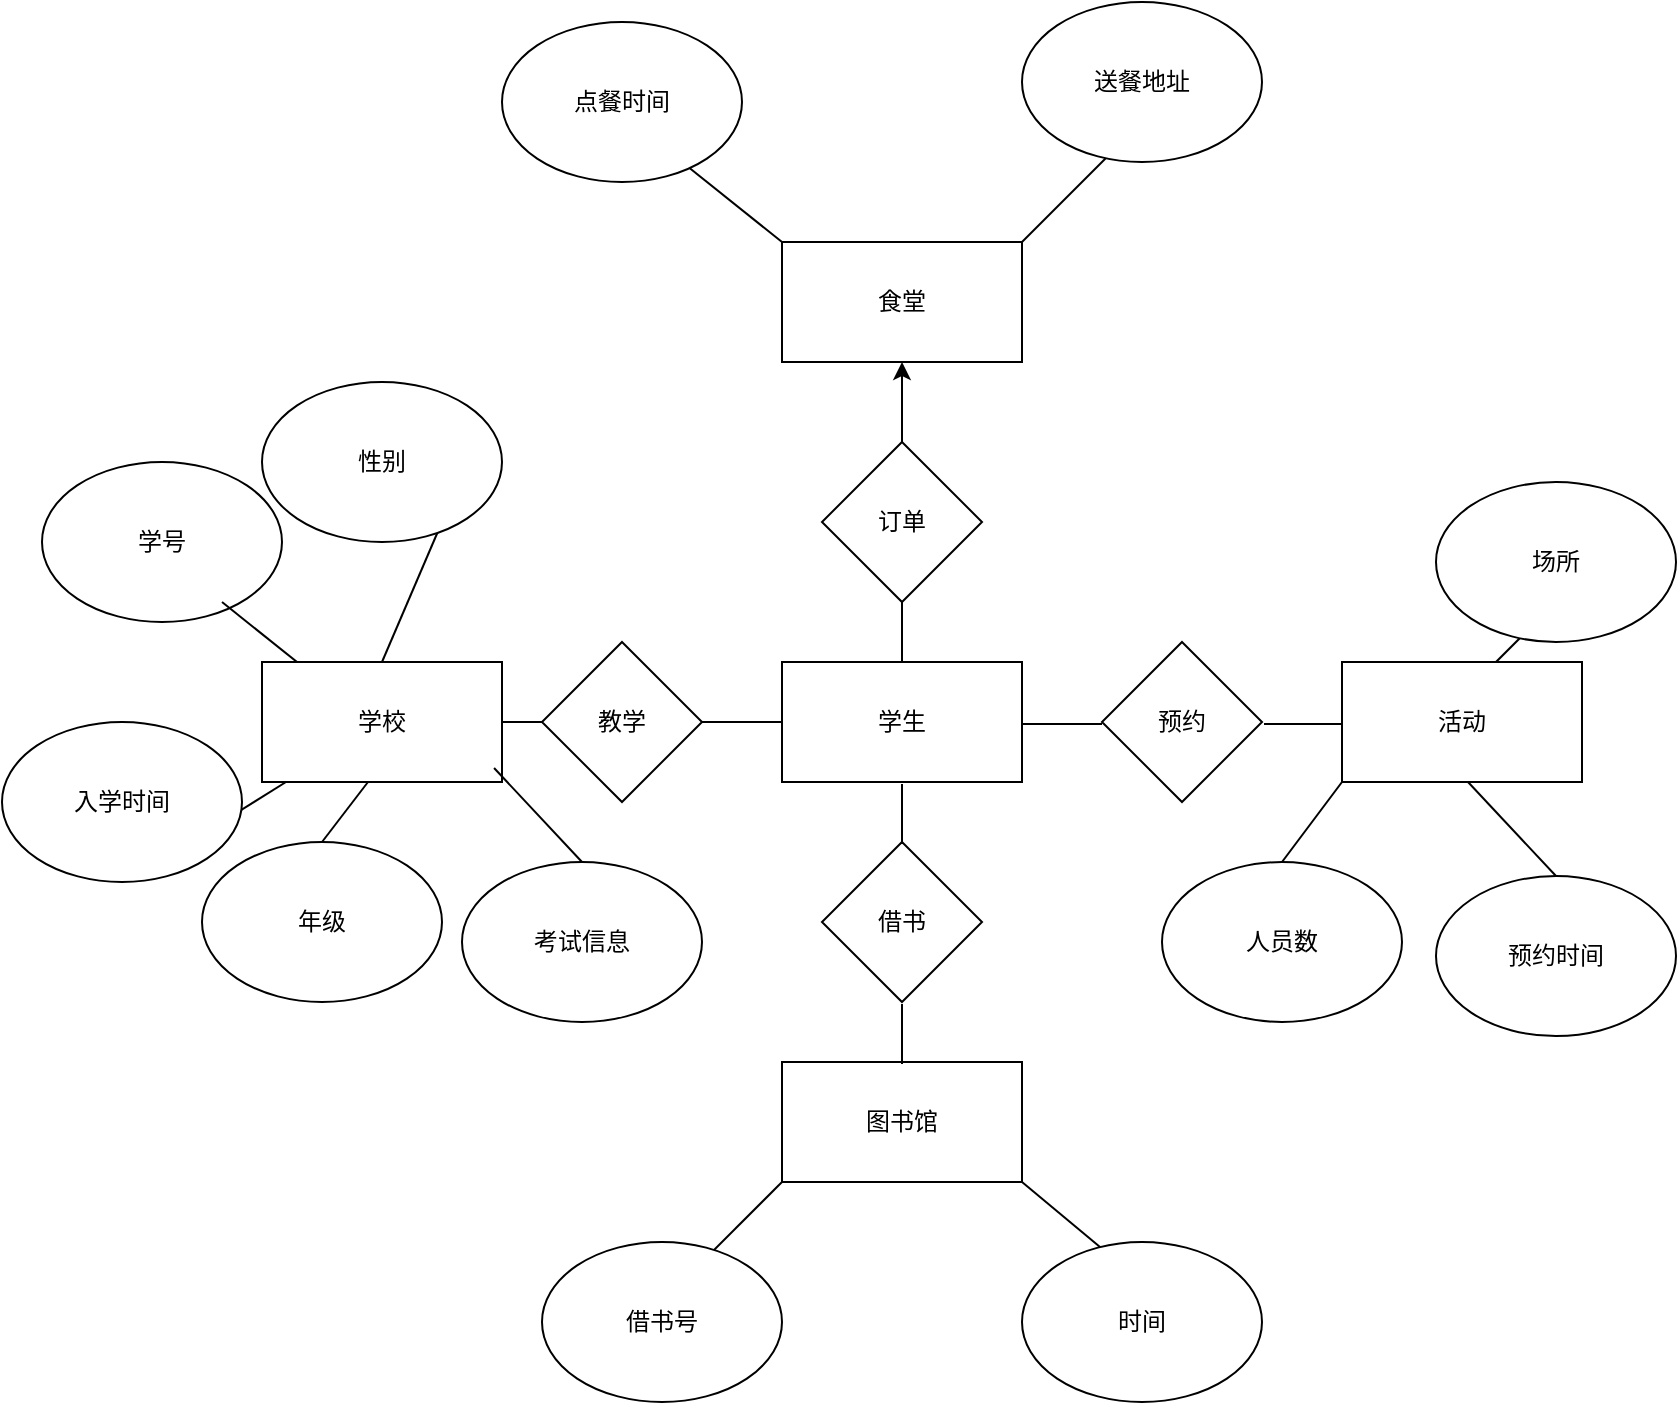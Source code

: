 <mxfile version="21.2.1" type="github">
  <diagram name="第 1 页" id="mZVCznx9Z_1E99cwbe9i">
    <mxGraphModel dx="2387" dy="920" grid="1" gridSize="10" guides="1" tooltips="1" connect="1" arrows="1" fold="1" page="1" pageScale="1" pageWidth="827" pageHeight="1169" math="0" shadow="0">
      <root>
        <mxCell id="0" />
        <mxCell id="1" parent="0" />
        <mxCell id="QKNBHRqbRmeoYUQTIRi8-43" value="" style="endArrow=none;html=1;rounded=0;exitX=1;exitY=0.5;exitDx=0;exitDy=0;entryX=0;entryY=0.5;entryDx=0;entryDy=0;" edge="1" parent="1">
          <mxGeometry width="50" height="50" relative="1" as="geometry">
            <mxPoint x="231" y="420" as="sourcePoint" />
            <mxPoint x="271" y="420" as="targetPoint" />
          </mxGeometry>
        </mxCell>
        <mxCell id="QKNBHRqbRmeoYUQTIRi8-3" value="" style="edgeStyle=orthogonalEdgeStyle;rounded=0;orthogonalLoop=1;jettySize=auto;html=1;" edge="1" parent="1" source="QKNBHRqbRmeoYUQTIRi8-1" target="QKNBHRqbRmeoYUQTIRi8-2">
          <mxGeometry relative="1" as="geometry" />
        </mxCell>
        <mxCell id="QKNBHRqbRmeoYUQTIRi8-1" value="订单" style="rhombus;whiteSpace=wrap;html=1;" vertex="1" parent="1">
          <mxGeometry x="400" y="280" width="80" height="80" as="geometry" />
        </mxCell>
        <mxCell id="QKNBHRqbRmeoYUQTIRi8-2" value="食堂" style="whiteSpace=wrap;html=1;" vertex="1" parent="1">
          <mxGeometry x="380" y="180" width="120" height="60" as="geometry" />
        </mxCell>
        <mxCell id="QKNBHRqbRmeoYUQTIRi8-4" value="学生" style="whiteSpace=wrap;html=1;" vertex="1" parent="1">
          <mxGeometry x="380" y="390" width="120" height="60" as="geometry" />
        </mxCell>
        <mxCell id="QKNBHRqbRmeoYUQTIRi8-6" value="借书" style="rhombus;whiteSpace=wrap;html=1;" vertex="1" parent="1">
          <mxGeometry x="400" y="480" width="80" height="80" as="geometry" />
        </mxCell>
        <mxCell id="QKNBHRqbRmeoYUQTIRi8-9" value="教学" style="rhombus;whiteSpace=wrap;html=1;" vertex="1" parent="1">
          <mxGeometry x="260" y="380" width="80" height="80" as="geometry" />
        </mxCell>
        <mxCell id="QKNBHRqbRmeoYUQTIRi8-12" value="预约" style="rhombus;whiteSpace=wrap;html=1;" vertex="1" parent="1">
          <mxGeometry x="540" y="380" width="80" height="80" as="geometry" />
        </mxCell>
        <mxCell id="QKNBHRqbRmeoYUQTIRi8-19" value="图书馆" style="whiteSpace=wrap;html=1;" vertex="1" parent="1">
          <mxGeometry x="380" y="590" width="120" height="60" as="geometry" />
        </mxCell>
        <mxCell id="QKNBHRqbRmeoYUQTIRi8-23" value="" style="endArrow=none;html=1;rounded=0;exitX=0.5;exitY=0;exitDx=0;exitDy=0;" edge="1" parent="1" source="QKNBHRqbRmeoYUQTIRi8-4">
          <mxGeometry width="50" height="50" relative="1" as="geometry">
            <mxPoint x="390" y="410" as="sourcePoint" />
            <mxPoint x="440" y="360" as="targetPoint" />
          </mxGeometry>
        </mxCell>
        <mxCell id="QKNBHRqbRmeoYUQTIRi8-24" value="" style="endArrow=none;html=1;rounded=0;" edge="1" parent="1">
          <mxGeometry width="50" height="50" relative="1" as="geometry">
            <mxPoint x="440" y="481" as="sourcePoint" />
            <mxPoint x="440" y="451" as="targetPoint" />
          </mxGeometry>
        </mxCell>
        <mxCell id="QKNBHRqbRmeoYUQTIRi8-25" value="" style="endArrow=none;html=1;rounded=0;" edge="1" parent="1">
          <mxGeometry width="50" height="50" relative="1" as="geometry">
            <mxPoint x="440" y="591" as="sourcePoint" />
            <mxPoint x="440" y="561" as="targetPoint" />
          </mxGeometry>
        </mxCell>
        <mxCell id="QKNBHRqbRmeoYUQTIRi8-26" value="" style="endArrow=none;html=1;rounded=0;" edge="1" parent="1">
          <mxGeometry width="50" height="50" relative="1" as="geometry">
            <mxPoint x="330" y="700" as="sourcePoint" />
            <mxPoint x="380" y="650" as="targetPoint" />
          </mxGeometry>
        </mxCell>
        <mxCell id="QKNBHRqbRmeoYUQTIRi8-27" value="借书号" style="ellipse;whiteSpace=wrap;html=1;" vertex="1" parent="1">
          <mxGeometry x="260" y="680" width="120" height="80" as="geometry" />
        </mxCell>
        <mxCell id="QKNBHRqbRmeoYUQTIRi8-28" value="" style="endArrow=none;html=1;rounded=0;" edge="1" parent="1">
          <mxGeometry width="50" height="50" relative="1" as="geometry">
            <mxPoint x="560" y="700" as="sourcePoint" />
            <mxPoint x="500" y="650" as="targetPoint" />
          </mxGeometry>
        </mxCell>
        <mxCell id="QKNBHRqbRmeoYUQTIRi8-29" value="时间" style="ellipse;whiteSpace=wrap;html=1;" vertex="1" parent="1">
          <mxGeometry x="500" y="680" width="120" height="80" as="geometry" />
        </mxCell>
        <mxCell id="QKNBHRqbRmeoYUQTIRi8-30" value="" style="endArrow=none;html=1;rounded=0;exitX=1;exitY=0.5;exitDx=0;exitDy=0;entryX=0;entryY=0.5;entryDx=0;entryDy=0;" edge="1" parent="1" source="QKNBHRqbRmeoYUQTIRi8-9" target="QKNBHRqbRmeoYUQTIRi8-4">
          <mxGeometry width="50" height="50" relative="1" as="geometry">
            <mxPoint x="330" y="460" as="sourcePoint" />
            <mxPoint x="380" y="410" as="targetPoint" />
          </mxGeometry>
        </mxCell>
        <mxCell id="QKNBHRqbRmeoYUQTIRi8-31" value="" style="endArrow=none;html=1;rounded=0;exitX=1;exitY=0.5;exitDx=0;exitDy=0;entryX=0;entryY=0.5;entryDx=0;entryDy=0;" edge="1" parent="1">
          <mxGeometry width="50" height="50" relative="1" as="geometry">
            <mxPoint x="500" y="421" as="sourcePoint" />
            <mxPoint x="540" y="421" as="targetPoint" />
          </mxGeometry>
        </mxCell>
        <mxCell id="QKNBHRqbRmeoYUQTIRi8-32" value="" style="endArrow=none;html=1;rounded=0;" edge="1" parent="1">
          <mxGeometry width="50" height="50" relative="1" as="geometry">
            <mxPoint x="500" y="180" as="sourcePoint" />
            <mxPoint x="550" y="130" as="targetPoint" />
          </mxGeometry>
        </mxCell>
        <mxCell id="QKNBHRqbRmeoYUQTIRi8-33" value="" style="endArrow=none;html=1;rounded=0;" edge="1" parent="1">
          <mxGeometry width="50" height="50" relative="1" as="geometry">
            <mxPoint x="330" y="140" as="sourcePoint" />
            <mxPoint x="380" y="180" as="targetPoint" />
          </mxGeometry>
        </mxCell>
        <mxCell id="QKNBHRqbRmeoYUQTIRi8-34" value="点餐时间" style="ellipse;whiteSpace=wrap;html=1;" vertex="1" parent="1">
          <mxGeometry x="240" y="70" width="120" height="80" as="geometry" />
        </mxCell>
        <mxCell id="QKNBHRqbRmeoYUQTIRi8-35" value="送餐地址" style="ellipse;whiteSpace=wrap;html=1;" vertex="1" parent="1">
          <mxGeometry x="500" y="60" width="120" height="80" as="geometry" />
        </mxCell>
        <mxCell id="QKNBHRqbRmeoYUQTIRi8-36" value="" style="endArrow=none;html=1;rounded=0;" edge="1" parent="1">
          <mxGeometry width="50" height="50" relative="1" as="geometry">
            <mxPoint x="707" y="420" as="sourcePoint" />
            <mxPoint x="757" y="370" as="targetPoint" />
          </mxGeometry>
        </mxCell>
        <mxCell id="QKNBHRqbRmeoYUQTIRi8-37" value="场所" style="ellipse;whiteSpace=wrap;html=1;" vertex="1" parent="1">
          <mxGeometry x="707" y="300" width="120" height="80" as="geometry" />
        </mxCell>
        <mxCell id="QKNBHRqbRmeoYUQTIRi8-38" value="" style="endArrow=none;html=1;rounded=0;exitX=1;exitY=0.5;exitDx=0;exitDy=0;entryX=0;entryY=0.5;entryDx=0;entryDy=0;" edge="1" parent="1">
          <mxGeometry width="50" height="50" relative="1" as="geometry">
            <mxPoint x="621" y="421" as="sourcePoint" />
            <mxPoint x="661" y="421" as="targetPoint" />
          </mxGeometry>
        </mxCell>
        <mxCell id="QKNBHRqbRmeoYUQTIRi8-39" value="活动" style="whiteSpace=wrap;html=1;" vertex="1" parent="1">
          <mxGeometry x="660" y="390" width="120" height="60" as="geometry" />
        </mxCell>
        <mxCell id="QKNBHRqbRmeoYUQTIRi8-40" value="学号" style="ellipse;whiteSpace=wrap;html=1;" vertex="1" parent="1">
          <mxGeometry x="10" y="290" width="120" height="80" as="geometry" />
        </mxCell>
        <mxCell id="QKNBHRqbRmeoYUQTIRi8-41" value="" style="endArrow=none;html=1;rounded=0;" edge="1" parent="1">
          <mxGeometry width="50" height="50" relative="1" as="geometry">
            <mxPoint x="100" y="360" as="sourcePoint" />
            <mxPoint x="150" y="400" as="targetPoint" />
          </mxGeometry>
        </mxCell>
        <mxCell id="QKNBHRqbRmeoYUQTIRi8-42" value="学校" style="whiteSpace=wrap;html=1;" vertex="1" parent="1">
          <mxGeometry x="120" y="390" width="120" height="60" as="geometry" />
        </mxCell>
        <mxCell id="QKNBHRqbRmeoYUQTIRi8-44" value="" style="endArrow=none;html=1;rounded=0;" edge="1" parent="1" target="QKNBHRqbRmeoYUQTIRi8-42">
          <mxGeometry width="50" height="50" relative="1" as="geometry">
            <mxPoint x="100" y="470" as="sourcePoint" />
            <mxPoint x="150" y="510" as="targetPoint" />
          </mxGeometry>
        </mxCell>
        <mxCell id="QKNBHRqbRmeoYUQTIRi8-45" value="入学时间" style="ellipse;whiteSpace=wrap;html=1;" vertex="1" parent="1">
          <mxGeometry x="-10" y="420" width="120" height="80" as="geometry" />
        </mxCell>
        <mxCell id="QKNBHRqbRmeoYUQTIRi8-46" value="" style="endArrow=none;html=1;rounded=0;entryX=0.5;entryY=0;entryDx=0;entryDy=0;" edge="1" parent="1" target="QKNBHRqbRmeoYUQTIRi8-42">
          <mxGeometry width="50" height="50" relative="1" as="geometry">
            <mxPoint x="210" y="320" as="sourcePoint" />
            <mxPoint x="260" y="360" as="targetPoint" />
          </mxGeometry>
        </mxCell>
        <mxCell id="QKNBHRqbRmeoYUQTIRi8-47" value="性别" style="ellipse;whiteSpace=wrap;html=1;" vertex="1" parent="1">
          <mxGeometry x="120" y="250" width="120" height="80" as="geometry" />
        </mxCell>
        <mxCell id="QKNBHRqbRmeoYUQTIRi8-48" value="年级" style="ellipse;whiteSpace=wrap;html=1;" vertex="1" parent="1">
          <mxGeometry x="90" y="480" width="120" height="80" as="geometry" />
        </mxCell>
        <mxCell id="QKNBHRqbRmeoYUQTIRi8-49" value="" style="endArrow=none;html=1;rounded=0;exitX=0.5;exitY=0;exitDx=0;exitDy=0;" edge="1" parent="1" source="QKNBHRqbRmeoYUQTIRi8-48">
          <mxGeometry width="50" height="50" relative="1" as="geometry">
            <mxPoint x="141" y="470" as="sourcePoint" />
            <mxPoint x="173" y="450" as="targetPoint" />
          </mxGeometry>
        </mxCell>
        <mxCell id="QKNBHRqbRmeoYUQTIRi8-50" value="考试信息" style="ellipse;whiteSpace=wrap;html=1;" vertex="1" parent="1">
          <mxGeometry x="220" y="490" width="120" height="80" as="geometry" />
        </mxCell>
        <mxCell id="QKNBHRqbRmeoYUQTIRi8-51" value="" style="endArrow=none;html=1;rounded=0;exitX=0.5;exitY=0;exitDx=0;exitDy=0;entryX=0.967;entryY=0.883;entryDx=0;entryDy=0;entryPerimeter=0;" edge="1" source="QKNBHRqbRmeoYUQTIRi8-50" parent="1" target="QKNBHRqbRmeoYUQTIRi8-42">
          <mxGeometry width="50" height="50" relative="1" as="geometry">
            <mxPoint x="271" y="480" as="sourcePoint" />
            <mxPoint x="260" y="450" as="targetPoint" />
          </mxGeometry>
        </mxCell>
        <mxCell id="QKNBHRqbRmeoYUQTIRi8-52" value="" style="endArrow=none;html=1;rounded=0;exitX=0.5;exitY=0;exitDx=0;exitDy=0;entryX=0.967;entryY=0.883;entryDx=0;entryDy=0;entryPerimeter=0;" edge="1" source="QKNBHRqbRmeoYUQTIRi8-53" parent="1">
          <mxGeometry width="50" height="50" relative="1" as="geometry">
            <mxPoint x="758" y="487.02" as="sourcePoint" />
            <mxPoint x="723" y="450.02" as="targetPoint" />
          </mxGeometry>
        </mxCell>
        <mxCell id="QKNBHRqbRmeoYUQTIRi8-53" value="预约时间" style="ellipse;whiteSpace=wrap;html=1;" vertex="1" parent="1">
          <mxGeometry x="707" y="497.02" width="120" height="80" as="geometry" />
        </mxCell>
        <mxCell id="QKNBHRqbRmeoYUQTIRi8-54" value="&lt;div&gt;人员数&lt;br&gt;&lt;/div&gt;" style="ellipse;whiteSpace=wrap;html=1;" vertex="1" parent="1">
          <mxGeometry x="570" y="490" width="120" height="80" as="geometry" />
        </mxCell>
        <mxCell id="QKNBHRqbRmeoYUQTIRi8-55" value="" style="endArrow=none;html=1;rounded=0;exitX=0.5;exitY=0;exitDx=0;exitDy=0;entryX=0;entryY=1;entryDx=0;entryDy=0;" edge="1" source="QKNBHRqbRmeoYUQTIRi8-54" parent="1" target="QKNBHRqbRmeoYUQTIRi8-39">
          <mxGeometry width="50" height="50" relative="1" as="geometry">
            <mxPoint x="651" y="480" as="sourcePoint" />
            <mxPoint x="650" y="443.52" as="targetPoint" />
          </mxGeometry>
        </mxCell>
      </root>
    </mxGraphModel>
  </diagram>
</mxfile>

